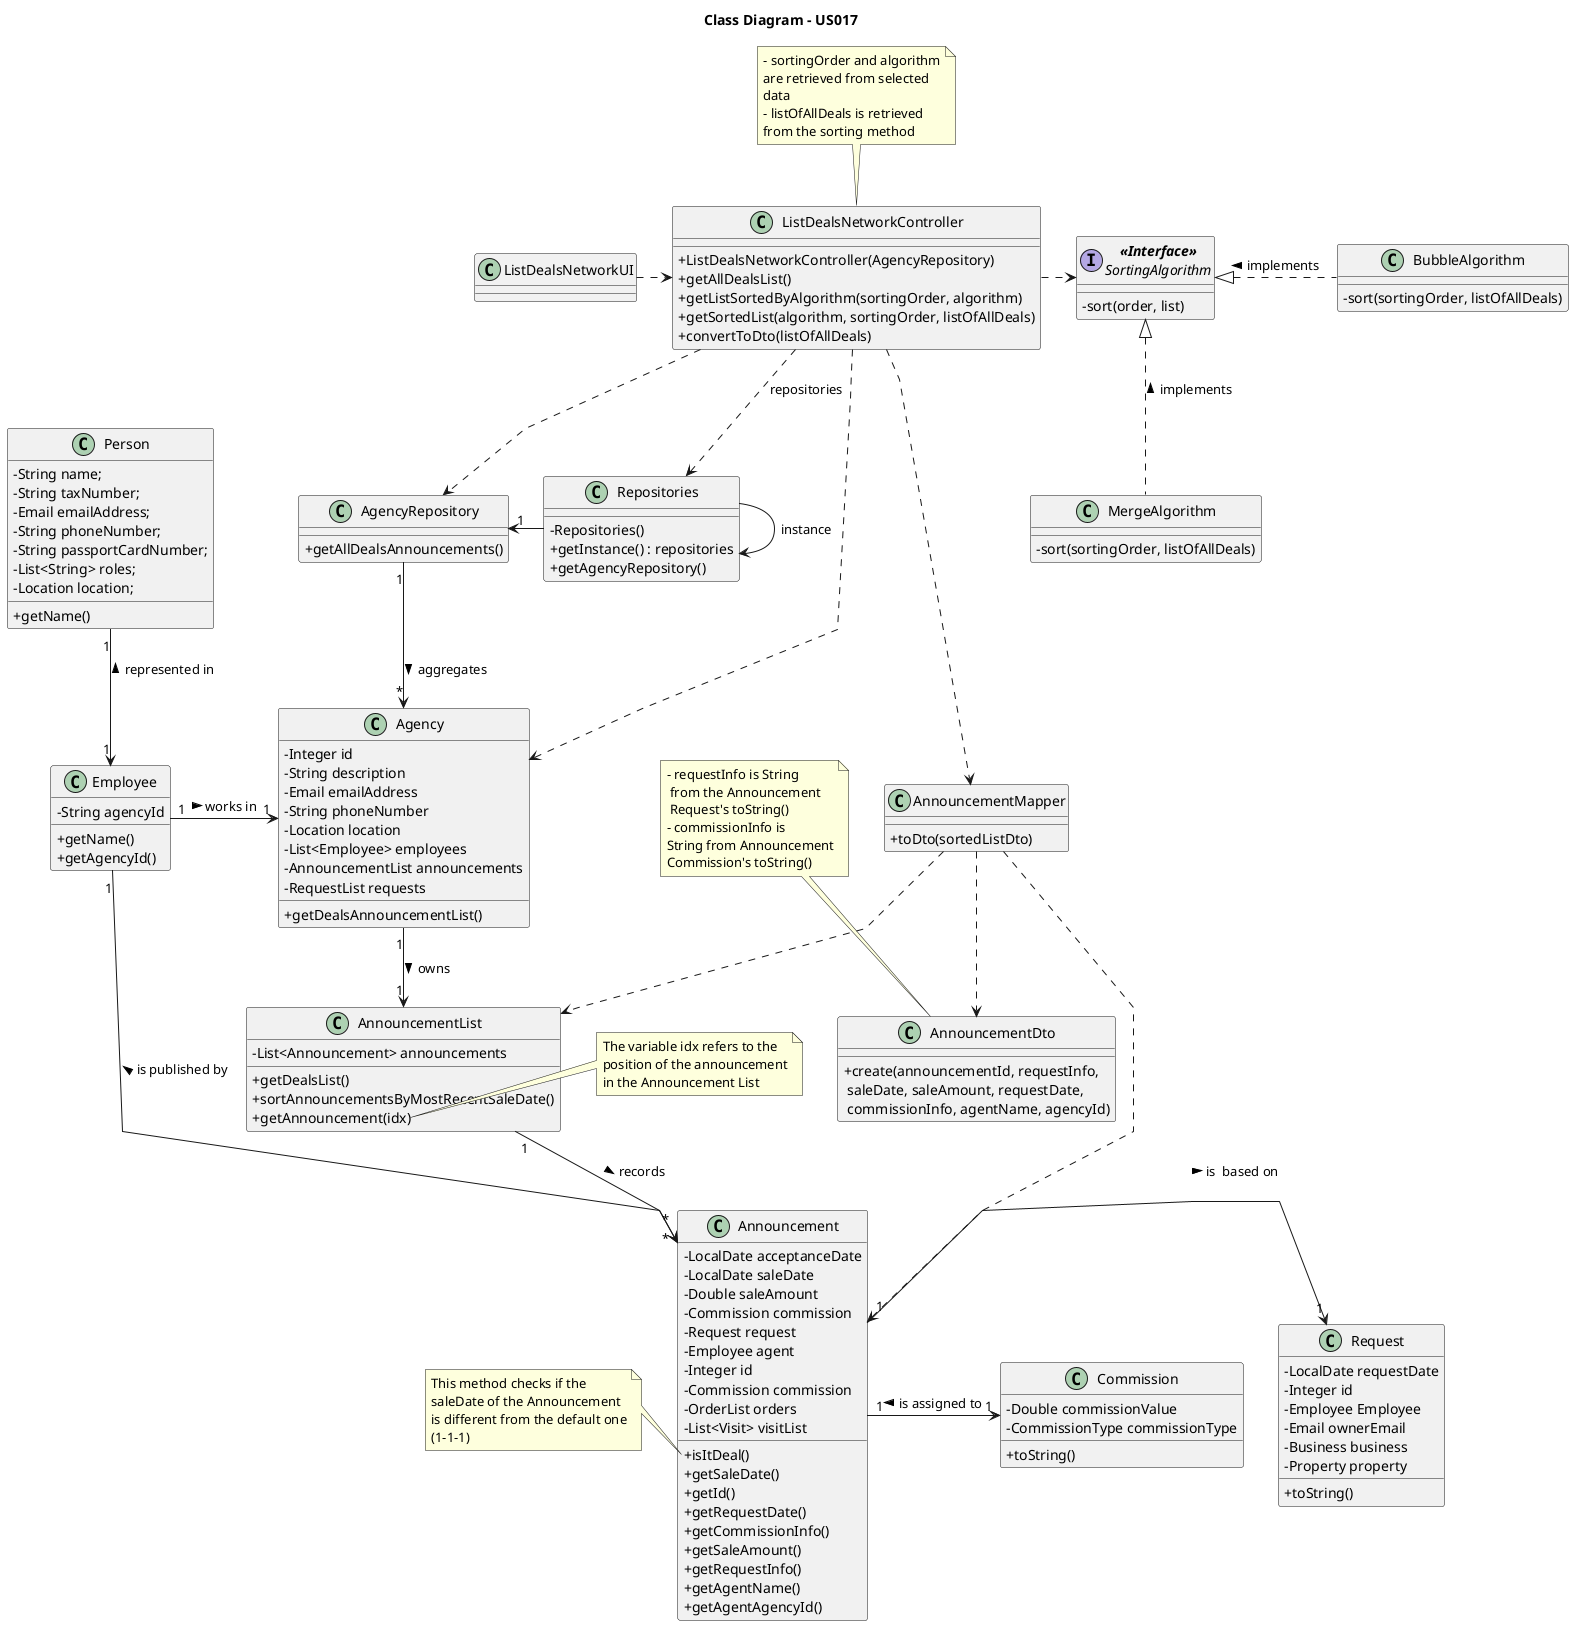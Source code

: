 @startuml
'skinparam monochrome true
skinparam packageStyle rectangle
skinparam shadowing false
skinparam linetype polyline
'skinparam linetype orto

skinparam classAttributeIconSize 0

'left to right direction

title Class Diagram - US017

class Agency {
    - Integer id
    - String description
    - Email emailAddress
    - String phoneNumber
    - Location location
    - List<Employee> employees
    - AnnouncementList announcements
    - RequestList requests
    + getDealsAnnouncementList()
}

class AnnouncementList{
    - List<Announcement> announcements
    + getDealsList()
    + sortAnnouncementsByMostRecentSaleDate()
    + getAnnouncement(idx)
}

note right of AnnouncementList::getAnnouncement
The variable idx refers to the
position of the announcement
in the Announcement List
end note

class AnnouncementMapper {
    + toDto(sortedListDto)
}

class AnnouncementDto{
    + create(announcementId, requestInfo,\n saleDate, saleAmount, requestDate,\n commissionInfo, agentName, agencyId)
}

note top of AnnouncementDto
    - requestInfo is String
     from the Announcement
     Request's toString()
    - commissionInfo is
    String from Announcement
    Commission's toString()
end note

'class AnnouncementListDto << List<AnnouncementDto> >>{
'    + add(announcementDto)
'}

class Announcement{
    - LocalDate acceptanceDate
    - LocalDate saleDate
    - Double saleAmount
    - Commission commission
    - Request request
    - Employee agent
    - Integer id
    - Commission commission
    - OrderList orders
    - List<Visit> visitList
    + isItDeal()
    + getSaleDate()
    + getId()
    + getRequestDate()
    + getCommissionInfo()
    + getSaleAmount()
    + getRequestInfo()
    + getAgentName()
'    + getAgentTaxNumber()
    + getAgentAgencyId()
}

note left of Announcement::isItDeal
This method checks if the
saleDate of the Announcement
is different from the default one
(1-1-1)
end note

class Commission{
    - Double commissionValue
    - CommissionType commissionType
    + toString()
}

class Request{
    - LocalDate requestDate
    - Integer id
    - Employee Employee
    - Email ownerEmail
    - Business business
    - Property property
    + toString()
}

class AgencyRepository {
    + getAllDealsAnnouncements()
}

class Repositories {
    - Repositories()
    + getInstance() : repositories
    + getAgencyRepository()
}

class ListDealsNetworkController {
    + ListDealsNetworkController(AgencyRepository)
    + getAllDealsList()
    + getListSortedByAlgorithm(sortingOrder, algorithm)
    + getSortedList(algorithm, sortingOrder, listOfAllDeals)
    + convertToDto(listOfAllDeals)
}

interface SortingAlgorithm  as "<b><<Interface>></b>\nSortingAlgorithm" {
    - sort(order, list)
}

class MergeAlgorithm {
    - sort(sortingOrder, listOfAllDeals)
}

class BubbleAlgorithm {
    - sort(sortingOrder, listOfAllDeals)
}

note top of ListDealsNetworkController
    - sortingOrder and algorithm
    are retrieved from selected
    data
    - listOfAllDeals is retrieved
    from the sorting method
end note

class ListDealsNetworkUI {
}

class Person{
    - String name;
    - String taxNumber;
    - Email emailAddress;
    - String phoneNumber;
    - String passportCardNumber;
    - List<String> roles;
    - Location location;
    + getName()
 }


class Employee{
    - String agencyId
    + getName()
    + getAgencyId()
}


'RELATIONS

ListDealsNetworkUI .> ListDealsNetworkController

Repositories -> Repositories : instance

ListDealsNetworkController .> Repositories : repositories

Repositories -left> "1" AgencyRepository

ListDealsNetworkController ..> Agency

ListDealsNetworkController .> SortingAlgorithm

ListDealsNetworkController ..> AgencyRepository

AgencyRepository "1" --> "*" Agency : aggregates >

Agency "1" --> "1" AnnouncementList : owns >

ListDealsNetworkController ..> AnnouncementMapper

AnnouncementMapper ..> AnnouncementList

AnnouncementMapper ..> Announcement

AnnouncementMapper ..> AnnouncementDto

MergeAlgorithm ..up|> SortingAlgorithm : implements >

BubbleAlgorithm ..left|> SortingAlgorithm : implements >

'AnnouncementMapper .left.> AnnouncementListDto

'ListDealsNetworkController .> AnnouncementListDto

'ListDealsNetworkUI .> AnnouncementListDto

'AnnouncementListDto -left> AnnouncementDto : contains >

Person "1" -down-> "1" Employee: represented in <
Employee "1" --> "*" Announcement: is published by <
Employee "1" -> "1" Agency: works in  >
AnnouncementList "1" --> "*" Announcement: records >
Announcement "1" -> "1" Request : is  based on >
Announcement "1" -right-> "1" Commission: is assigned to <

@enduml